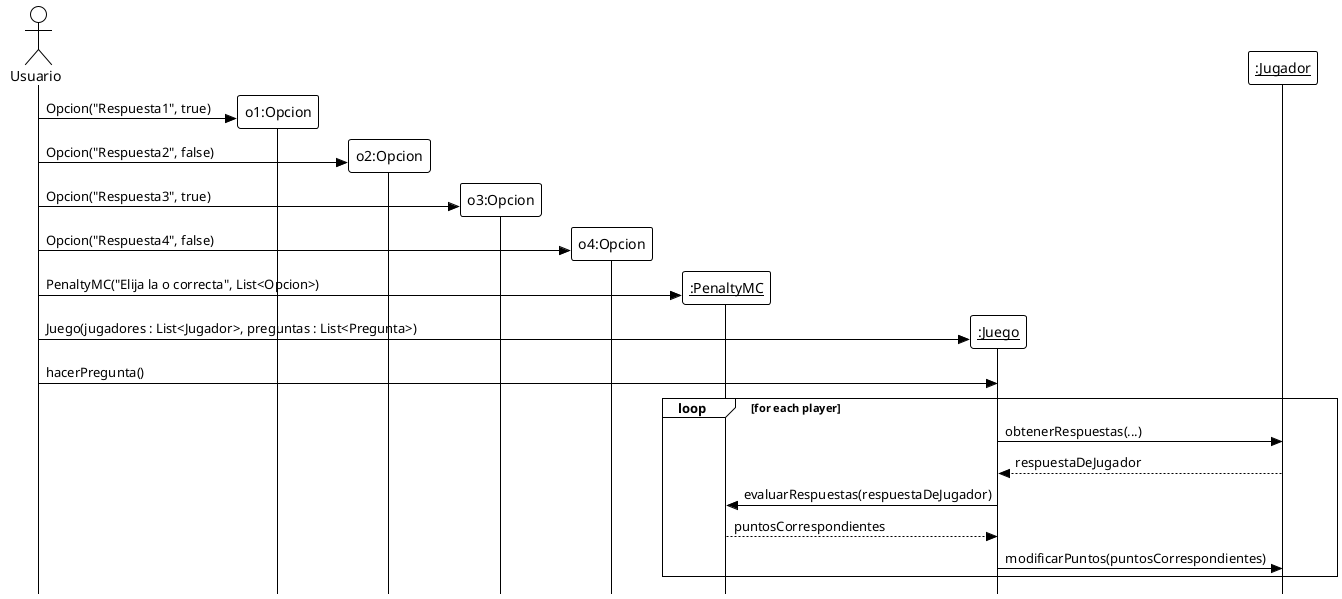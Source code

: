 @startuml

!theme plain
skinparam style strictuml

Actor Usuario

create "o1:Opcion"
Usuario -> "o1:Opcion" : Opcion("Respuesta1", true)

create "o2:Opcion"
Usuario -> "o2:Opcion" : Opcion("Respuesta2", false)

create "o3:Opcion"
Usuario -> "o3:Opcion" : Opcion("Respuesta3", true)

create "o4:Opcion"
Usuario -> "o4:Opcion" : Opcion("Respuesta4", false)

create "__:PenaltyMC__"
Usuario -> "__:PenaltyMC__" : PenaltyMC("Elija la o correcta", List<Opcion>)

create "__:Juego__"
Usuario -> "__:Juego__" : Juego(jugadores : List<Jugador>, preguntas : List<Pregunta>)

Usuario -> "__:Juego__" : hacerPregunta()


loop for each player
    "__:Juego__" -> "__:Jugador__" : obtenerRespuestas(...)
    "__:Juego__" <-- "__:Jugador__" : respuestaDeJugador
    "__:Juego__" -> "__:PenaltyMC__" : evaluarRespuestas(respuestaDeJugador)
    "__:Juego__" <-- "__:PenaltyMC__" : puntosCorrespondientes
    "__:Juego__" -> "__:Jugador__" : modificarPuntos(puntosCorrespondientes)
end


@enduml